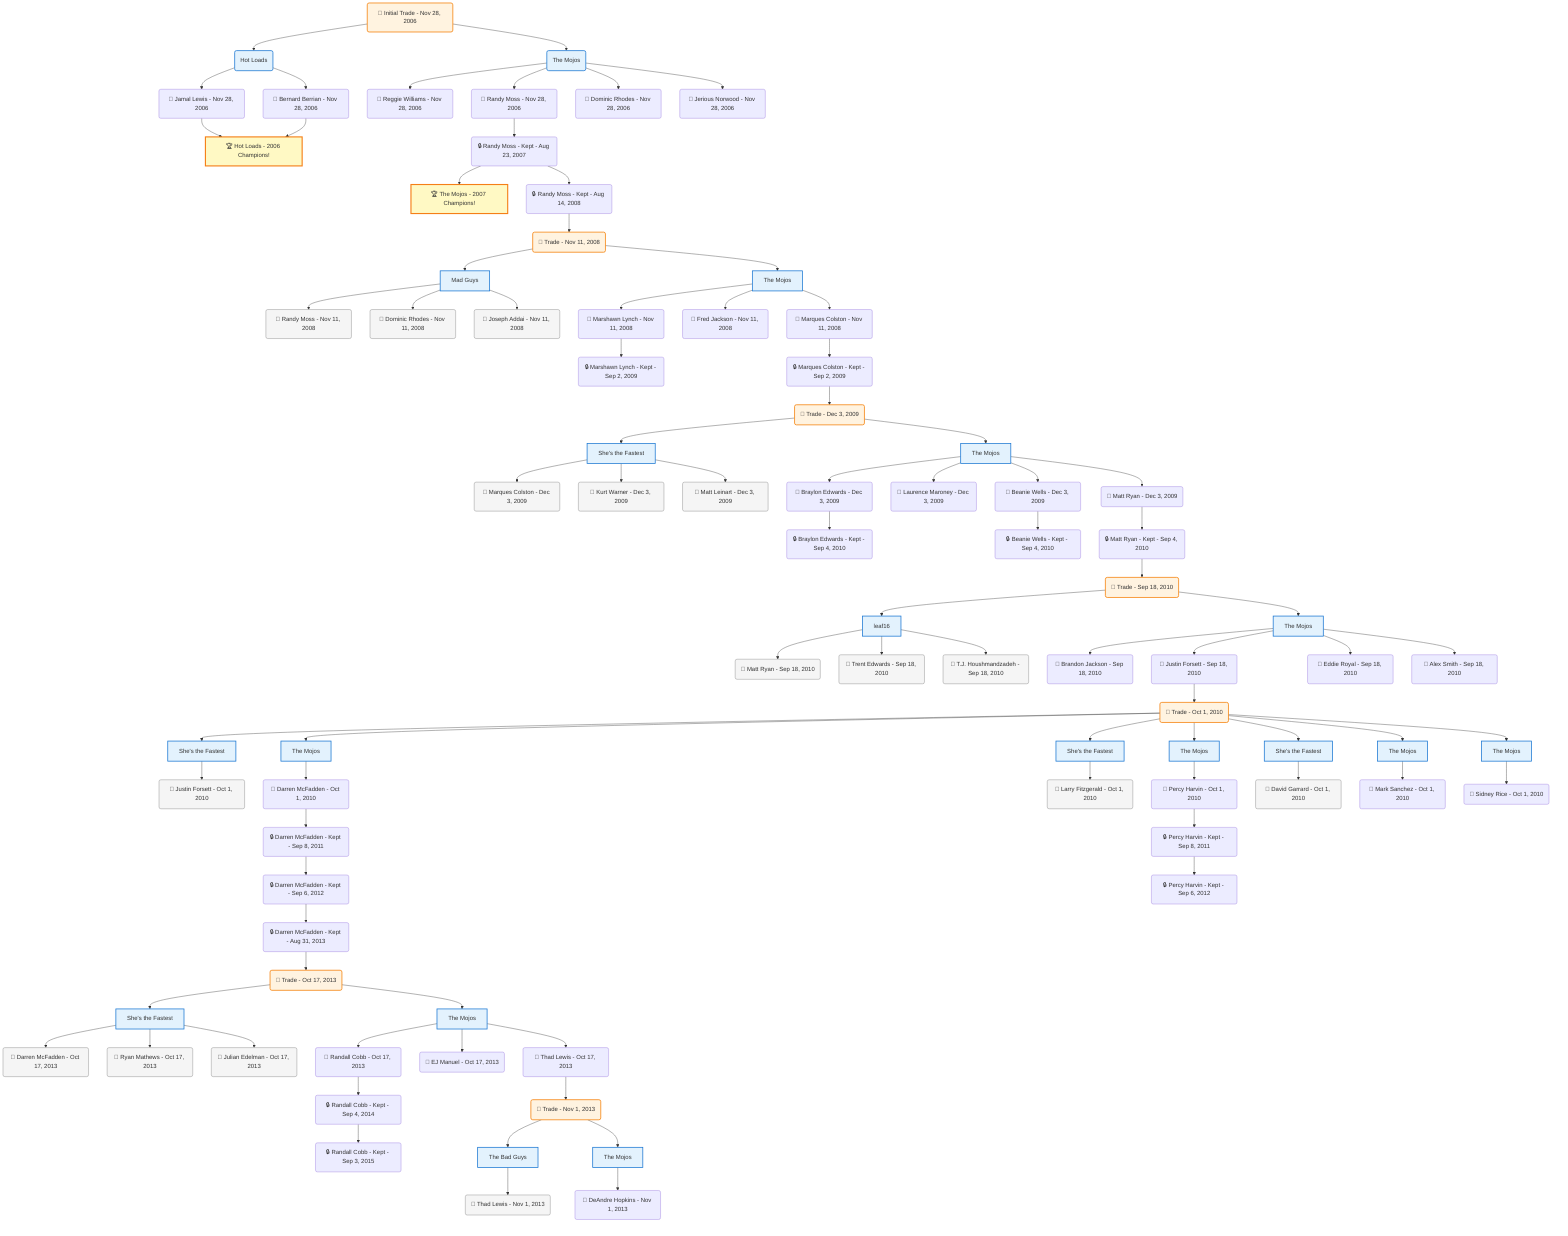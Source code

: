 flowchart TD

    TRADE_MAIN("🔄 Initial Trade - Nov 28, 2006")
    TEAM_1("Hot Loads")
    TEAM_2("The Mojos")
    NODE_0f1d9e0e-cd1c-4a60-b92e-202e6d935f55("🔄 Jamal Lewis - Nov 28, 2006")
    CHAMP_8e9f18ff-62c3-40e8-bb10-32f74cf4ee33_2006["🏆 Hot Loads - 2006 Champions!"]
    NODE_ea837e1f-1038-4fb7-b95d-79f8daf5279e("🔄 Randy Moss - Nov 28, 2006")
    NODE_948023de-1be7-4fea-a6b1-ce74c8ea2703("🔒 Randy Moss - Kept - Aug 23, 2007")
    CHAMP_bbe2d0ad-54cf-4c22-be82-b2a5f262a157_2007["🏆 The Mojos - 2007 Champions!"]
    NODE_76c11a40-51fb-4a0d-8c8c-2dd318625f2d("🔒 Randy Moss - Kept - Aug 14, 2008")
    TRADE_6798db21-367e-4650-aecc-0e1c95d218c9_3("🔄 Trade - Nov 11, 2008")
    TEAM_f5908944-6efd-40eb-af54-6c53004e0e2f_4["Mad Guys"]
    NODE_3fce7705-dd16-41d8-832f-99c179faf58b("🔄 Randy Moss - Nov 11, 2008")
    NODE_b8ffbf1c-7a5f-46fa-a1d3-1191d35db114("🔄 Dominic Rhodes - Nov 11, 2008")
    NODE_ad03f81a-4fb3-4ddd-af19-16136dca43ea("🔄 Joseph Addai - Nov 11, 2008")
    TEAM_bbe2d0ad-54cf-4c22-be82-b2a5f262a157_5["The Mojos"]
    NODE_9f1b91c7-3766-403e-a565-1e431d45c342("🔄 Marshawn Lynch - Nov 11, 2008")
    NODE_60b83268-80d6-48f6-8e5c-746f73fab6b7("🔒 Marshawn Lynch - Kept - Sep 2, 2009")
    NODE_0e11436e-f6b8-4944-83b9-a01495af4281("🔄 Fred Jackson - Nov 11, 2008")
    NODE_bae7b97b-9cd3-465f-96e8-dccd9024c915("🔄 Marques Colston - Nov 11, 2008")
    NODE_af7b6e3c-8f91-4c67-8653-db82c43cebcb("🔒 Marques Colston - Kept - Sep 2, 2009")
    TRADE_e8c7b327-7c15-4132-8918-1ccb803d3cb3_6("🔄 Trade - Dec 3, 2009")
    TEAM_4449259f-64af-44fd-9235-1facc0926234_7["She's the Fastest"]
    NODE_8f183324-b3dc-46b4-bbe0-76f206cb24ee("🔄 Marques Colston - Dec 3, 2009")
    NODE_6bc2416f-f57e-4b16-8235-be0b7609e651("🔄 Kurt Warner - Dec 3, 2009")
    NODE_1ef12492-61ee-4b66-bd62-daa01556b535("🔄 Matt Leinart - Dec 3, 2009")
    TEAM_bbe2d0ad-54cf-4c22-be82-b2a5f262a157_8["The Mojos"]
    NODE_8ad98370-e765-4528-899b-039fc791b409("🔄 Braylon Edwards - Dec 3, 2009")
    NODE_0a4c2ffa-7302-48b4-9754-171fc5704b60("🔒 Braylon Edwards - Kept - Sep 4, 2010")
    NODE_16e44121-7fef-4e60-a4d8-39d87a019805("🔄 Laurence Maroney - Dec 3, 2009")
    NODE_fb21570f-4fa7-4277-b242-752759ecd6ca("🔄 Beanie Wells - Dec 3, 2009")
    NODE_8c91506f-452a-42e9-95e9-16b27182ce5f("🔒 Beanie Wells - Kept - Sep 4, 2010")
    NODE_7ae52589-c36b-4b14-8fb9-f6b745ba608d("🔄 Matt Ryan - Dec 3, 2009")
    NODE_161c3409-60e1-4aaa-a9c8-78ec3f57e898("🔒 Matt Ryan - Kept - Sep 4, 2010")
    TRADE_4bbf1d58-12a6-4f34-b39a-af8e032b72b1_9("🔄 Trade - Sep 18, 2010")
    TEAM_66fb98f4-89a7-45f9-893a-b41d71e6249d_10["leaf16"]
    NODE_19910a83-4078-4194-bf9c-f51e4dc0a7fe("🔄 Matt Ryan - Sep 18, 2010")
    NODE_e2c3cc88-b1fa-4094-a03a-88fcbc82beda("🔄 Trent Edwards - Sep 18, 2010")
    NODE_5d7f1b23-3cbe-40d1-8a53-cfabf2c11ae7("🔄 T.J. Houshmandzadeh - Sep 18, 2010")
    TEAM_bbe2d0ad-54cf-4c22-be82-b2a5f262a157_11["The Mojos"]
    NODE_787723d5-5196-4781-83d5-7baf38a62a57("🔄 Brandon Jackson - Sep 18, 2010")
    NODE_265a865d-2e60-4f9e-8250-bc06479d8608("🔄 Justin Forsett - Sep 18, 2010")
    TRADE_b912a7e1-f712-428f-b96f-f4ca751967c5_12("🔄 Trade - Oct 1, 2010")
    TEAM_4449259f-64af-44fd-9235-1facc0926234_13["She's the Fastest"]
    NODE_85957a1a-4a31-4091-be02-d15f3e4c6ec6("🔄 Justin Forsett - Oct 1, 2010")
    TEAM_bbe2d0ad-54cf-4c22-be82-b2a5f262a157_14["The Mojos"]
    NODE_b503a368-d959-4481-81c6-0c91653820ea("🔄 Darren McFadden - Oct 1, 2010")
    NODE_1e66d3f2-a4e9-4c56-ac69-2a0532061193("🔒 Darren McFadden - Kept - Sep 8, 2011")
    NODE_85fd0ddf-e8e8-45e7-8114-54ae3e83b693("🔒 Darren McFadden - Kept - Sep 6, 2012")
    NODE_ed4f642a-6143-4489-834f-2eada703da8d("🔒 Darren McFadden - Kept - Aug 31, 2013")
    TRADE_fcf10500-db02-46a8-9a89-c4a2d85815fc_15("🔄 Trade - Oct 17, 2013")
    TEAM_4449259f-64af-44fd-9235-1facc0926234_16["She's the Fastest"]
    NODE_e0606256-17cf-4b6e-a9c9-649c69a2e1f5("🔄 Darren McFadden - Oct 17, 2013")
    NODE_dbb052b9-7c33-4309-8cf1-635d44e8929f("🔄 Ryan Mathews - Oct 17, 2013")
    NODE_f4da4534-c65e-4015-90d4-99025dc618f4("🔄 Julian Edelman - Oct 17, 2013")
    TEAM_bbe2d0ad-54cf-4c22-be82-b2a5f262a157_17["The Mojos"]
    NODE_c9c07495-9341-48a1-9037-3a2f269c5633("🔄 Randall Cobb - Oct 17, 2013")
    NODE_599446cb-453b-4fa0-9722-ef2ea988e862("🔒 Randall Cobb - Kept - Sep 4, 2014")
    NODE_3468982c-1bdb-491c-974c-b98b632da158("🔒 Randall Cobb - Kept - Sep 3, 2015")
    NODE_9064ca18-2fbc-44cf-a0ca-6489e618ef0e("🔄 EJ Manuel - Oct 17, 2013")
    NODE_3f7a46b8-b3e8-43a4-b9dc-7647ac155a92("🔄 Thad Lewis - Oct 17, 2013")
    TRADE_01cecce7-cf44-4d89-80e9-3f971004b6f3_18("🔄 Trade - Nov 1, 2013")
    TEAM_b2220d1a-ff75-4622-9757-09978901110f_19["The Bad Guys"]
    NODE_05a77ff3-0f86-4627-b21e-edbadb171cc0("🔄 Thad Lewis - Nov 1, 2013")
    TEAM_bbe2d0ad-54cf-4c22-be82-b2a5f262a157_20["The Mojos"]
    NODE_b532eb5d-66b5-421b-8217-c60a7dbd7cd4("🔄 DeAndre Hopkins - Nov 1, 2013")
    TEAM_4449259f-64af-44fd-9235-1facc0926234_21["She's the Fastest"]
    NODE_d82edf8c-a777-4f74-b05d-178830a17663("🔄 Larry Fitzgerald - Oct 1, 2010")
    TEAM_bbe2d0ad-54cf-4c22-be82-b2a5f262a157_22["The Mojos"]
    NODE_45443069-9936-4f80-9a63-3de717fa9d3c("🔄 Percy Harvin - Oct 1, 2010")
    NODE_50823ba7-04fb-430e-90ed-ee4c9e4271e4("🔒 Percy Harvin - Kept - Sep 8, 2011")
    NODE_af9777ac-99ff-4f9d-8fd6-c89871de65a2("🔒 Percy Harvin - Kept - Sep 6, 2012")
    TEAM_4449259f-64af-44fd-9235-1facc0926234_23["She's the Fastest"]
    NODE_949e5354-5967-4fa6-b67a-55ce24647446("🔄 David Garrard - Oct 1, 2010")
    TEAM_bbe2d0ad-54cf-4c22-be82-b2a5f262a157_24["The Mojos"]
    NODE_c78877d5-09d8-421e-96de-93ea06634f23("🔄 Mark Sanchez - Oct 1, 2010")
    TEAM_bbe2d0ad-54cf-4c22-be82-b2a5f262a157_25["The Mojos"]
    NODE_182ca3fb-4bcb-46b2-a0d5-ed597f5ca5c0("🔄 Sidney Rice - Oct 1, 2010")
    NODE_786c9658-b74e-4b67-b7ad-c6db74f9a065("🔄 Eddie Royal - Sep 18, 2010")
    NODE_f5beb189-2b39-41a8-8a01-d03d8829c310("🔄 Alex Smith - Sep 18, 2010")
    NODE_4a66e6f4-6850-46cb-ae70-91890578144f("🔄 Reggie Williams - Nov 28, 2006")
    NODE_7aed24a6-71ce-4ad3-8218-d5b6b4b8e796("🔄 Bernard Berrian - Nov 28, 2006")
    NODE_1695e839-8cd2-4d8b-ad6e-df55e29c78d9("🔄 Dominic Rhodes - Nov 28, 2006")
    NODE_cdf5dcda-2005-467e-afdb-f4c01462b89a("🔄 Jerious Norwood - Nov 28, 2006")

    TRADE_MAIN --> TEAM_1
    TRADE_MAIN --> TEAM_2
    TEAM_1 --> NODE_0f1d9e0e-cd1c-4a60-b92e-202e6d935f55
    NODE_0f1d9e0e-cd1c-4a60-b92e-202e6d935f55 --> CHAMP_8e9f18ff-62c3-40e8-bb10-32f74cf4ee33_2006
    TEAM_2 --> NODE_ea837e1f-1038-4fb7-b95d-79f8daf5279e
    NODE_ea837e1f-1038-4fb7-b95d-79f8daf5279e --> NODE_948023de-1be7-4fea-a6b1-ce74c8ea2703
    NODE_948023de-1be7-4fea-a6b1-ce74c8ea2703 --> CHAMP_bbe2d0ad-54cf-4c22-be82-b2a5f262a157_2007
    NODE_948023de-1be7-4fea-a6b1-ce74c8ea2703 --> NODE_76c11a40-51fb-4a0d-8c8c-2dd318625f2d
    NODE_76c11a40-51fb-4a0d-8c8c-2dd318625f2d --> TRADE_6798db21-367e-4650-aecc-0e1c95d218c9_3
    TRADE_6798db21-367e-4650-aecc-0e1c95d218c9_3 --> TEAM_f5908944-6efd-40eb-af54-6c53004e0e2f_4
    TEAM_f5908944-6efd-40eb-af54-6c53004e0e2f_4 --> NODE_3fce7705-dd16-41d8-832f-99c179faf58b
    TEAM_f5908944-6efd-40eb-af54-6c53004e0e2f_4 --> NODE_b8ffbf1c-7a5f-46fa-a1d3-1191d35db114
    TEAM_f5908944-6efd-40eb-af54-6c53004e0e2f_4 --> NODE_ad03f81a-4fb3-4ddd-af19-16136dca43ea
    TRADE_6798db21-367e-4650-aecc-0e1c95d218c9_3 --> TEAM_bbe2d0ad-54cf-4c22-be82-b2a5f262a157_5
    TEAM_bbe2d0ad-54cf-4c22-be82-b2a5f262a157_5 --> NODE_9f1b91c7-3766-403e-a565-1e431d45c342
    NODE_9f1b91c7-3766-403e-a565-1e431d45c342 --> NODE_60b83268-80d6-48f6-8e5c-746f73fab6b7
    TEAM_bbe2d0ad-54cf-4c22-be82-b2a5f262a157_5 --> NODE_0e11436e-f6b8-4944-83b9-a01495af4281
    TEAM_bbe2d0ad-54cf-4c22-be82-b2a5f262a157_5 --> NODE_bae7b97b-9cd3-465f-96e8-dccd9024c915
    NODE_bae7b97b-9cd3-465f-96e8-dccd9024c915 --> NODE_af7b6e3c-8f91-4c67-8653-db82c43cebcb
    NODE_af7b6e3c-8f91-4c67-8653-db82c43cebcb --> TRADE_e8c7b327-7c15-4132-8918-1ccb803d3cb3_6
    TRADE_e8c7b327-7c15-4132-8918-1ccb803d3cb3_6 --> TEAM_4449259f-64af-44fd-9235-1facc0926234_7
    TEAM_4449259f-64af-44fd-9235-1facc0926234_7 --> NODE_8f183324-b3dc-46b4-bbe0-76f206cb24ee
    TEAM_4449259f-64af-44fd-9235-1facc0926234_7 --> NODE_6bc2416f-f57e-4b16-8235-be0b7609e651
    TEAM_4449259f-64af-44fd-9235-1facc0926234_7 --> NODE_1ef12492-61ee-4b66-bd62-daa01556b535
    TRADE_e8c7b327-7c15-4132-8918-1ccb803d3cb3_6 --> TEAM_bbe2d0ad-54cf-4c22-be82-b2a5f262a157_8
    TEAM_bbe2d0ad-54cf-4c22-be82-b2a5f262a157_8 --> NODE_8ad98370-e765-4528-899b-039fc791b409
    NODE_8ad98370-e765-4528-899b-039fc791b409 --> NODE_0a4c2ffa-7302-48b4-9754-171fc5704b60
    TEAM_bbe2d0ad-54cf-4c22-be82-b2a5f262a157_8 --> NODE_16e44121-7fef-4e60-a4d8-39d87a019805
    TEAM_bbe2d0ad-54cf-4c22-be82-b2a5f262a157_8 --> NODE_fb21570f-4fa7-4277-b242-752759ecd6ca
    NODE_fb21570f-4fa7-4277-b242-752759ecd6ca --> NODE_8c91506f-452a-42e9-95e9-16b27182ce5f
    TEAM_bbe2d0ad-54cf-4c22-be82-b2a5f262a157_8 --> NODE_7ae52589-c36b-4b14-8fb9-f6b745ba608d
    NODE_7ae52589-c36b-4b14-8fb9-f6b745ba608d --> NODE_161c3409-60e1-4aaa-a9c8-78ec3f57e898
    NODE_161c3409-60e1-4aaa-a9c8-78ec3f57e898 --> TRADE_4bbf1d58-12a6-4f34-b39a-af8e032b72b1_9
    TRADE_4bbf1d58-12a6-4f34-b39a-af8e032b72b1_9 --> TEAM_66fb98f4-89a7-45f9-893a-b41d71e6249d_10
    TEAM_66fb98f4-89a7-45f9-893a-b41d71e6249d_10 --> NODE_19910a83-4078-4194-bf9c-f51e4dc0a7fe
    TEAM_66fb98f4-89a7-45f9-893a-b41d71e6249d_10 --> NODE_e2c3cc88-b1fa-4094-a03a-88fcbc82beda
    TEAM_66fb98f4-89a7-45f9-893a-b41d71e6249d_10 --> NODE_5d7f1b23-3cbe-40d1-8a53-cfabf2c11ae7
    TRADE_4bbf1d58-12a6-4f34-b39a-af8e032b72b1_9 --> TEAM_bbe2d0ad-54cf-4c22-be82-b2a5f262a157_11
    TEAM_bbe2d0ad-54cf-4c22-be82-b2a5f262a157_11 --> NODE_787723d5-5196-4781-83d5-7baf38a62a57
    TEAM_bbe2d0ad-54cf-4c22-be82-b2a5f262a157_11 --> NODE_265a865d-2e60-4f9e-8250-bc06479d8608
    NODE_265a865d-2e60-4f9e-8250-bc06479d8608 --> TRADE_b912a7e1-f712-428f-b96f-f4ca751967c5_12
    TRADE_b912a7e1-f712-428f-b96f-f4ca751967c5_12 --> TEAM_4449259f-64af-44fd-9235-1facc0926234_13
    TEAM_4449259f-64af-44fd-9235-1facc0926234_13 --> NODE_85957a1a-4a31-4091-be02-d15f3e4c6ec6
    TRADE_b912a7e1-f712-428f-b96f-f4ca751967c5_12 --> TEAM_bbe2d0ad-54cf-4c22-be82-b2a5f262a157_14
    TEAM_bbe2d0ad-54cf-4c22-be82-b2a5f262a157_14 --> NODE_b503a368-d959-4481-81c6-0c91653820ea
    NODE_b503a368-d959-4481-81c6-0c91653820ea --> NODE_1e66d3f2-a4e9-4c56-ac69-2a0532061193
    NODE_1e66d3f2-a4e9-4c56-ac69-2a0532061193 --> NODE_85fd0ddf-e8e8-45e7-8114-54ae3e83b693
    NODE_85fd0ddf-e8e8-45e7-8114-54ae3e83b693 --> NODE_ed4f642a-6143-4489-834f-2eada703da8d
    NODE_ed4f642a-6143-4489-834f-2eada703da8d --> TRADE_fcf10500-db02-46a8-9a89-c4a2d85815fc_15
    TRADE_fcf10500-db02-46a8-9a89-c4a2d85815fc_15 --> TEAM_4449259f-64af-44fd-9235-1facc0926234_16
    TEAM_4449259f-64af-44fd-9235-1facc0926234_16 --> NODE_e0606256-17cf-4b6e-a9c9-649c69a2e1f5
    TEAM_4449259f-64af-44fd-9235-1facc0926234_16 --> NODE_dbb052b9-7c33-4309-8cf1-635d44e8929f
    TEAM_4449259f-64af-44fd-9235-1facc0926234_16 --> NODE_f4da4534-c65e-4015-90d4-99025dc618f4
    TRADE_fcf10500-db02-46a8-9a89-c4a2d85815fc_15 --> TEAM_bbe2d0ad-54cf-4c22-be82-b2a5f262a157_17
    TEAM_bbe2d0ad-54cf-4c22-be82-b2a5f262a157_17 --> NODE_c9c07495-9341-48a1-9037-3a2f269c5633
    NODE_c9c07495-9341-48a1-9037-3a2f269c5633 --> NODE_599446cb-453b-4fa0-9722-ef2ea988e862
    NODE_599446cb-453b-4fa0-9722-ef2ea988e862 --> NODE_3468982c-1bdb-491c-974c-b98b632da158
    TEAM_bbe2d0ad-54cf-4c22-be82-b2a5f262a157_17 --> NODE_9064ca18-2fbc-44cf-a0ca-6489e618ef0e
    TEAM_bbe2d0ad-54cf-4c22-be82-b2a5f262a157_17 --> NODE_3f7a46b8-b3e8-43a4-b9dc-7647ac155a92
    NODE_3f7a46b8-b3e8-43a4-b9dc-7647ac155a92 --> TRADE_01cecce7-cf44-4d89-80e9-3f971004b6f3_18
    TRADE_01cecce7-cf44-4d89-80e9-3f971004b6f3_18 --> TEAM_b2220d1a-ff75-4622-9757-09978901110f_19
    TEAM_b2220d1a-ff75-4622-9757-09978901110f_19 --> NODE_05a77ff3-0f86-4627-b21e-edbadb171cc0
    TRADE_01cecce7-cf44-4d89-80e9-3f971004b6f3_18 --> TEAM_bbe2d0ad-54cf-4c22-be82-b2a5f262a157_20
    TEAM_bbe2d0ad-54cf-4c22-be82-b2a5f262a157_20 --> NODE_b532eb5d-66b5-421b-8217-c60a7dbd7cd4
    TRADE_b912a7e1-f712-428f-b96f-f4ca751967c5_12 --> TEAM_4449259f-64af-44fd-9235-1facc0926234_21
    TEAM_4449259f-64af-44fd-9235-1facc0926234_21 --> NODE_d82edf8c-a777-4f74-b05d-178830a17663
    TRADE_b912a7e1-f712-428f-b96f-f4ca751967c5_12 --> TEAM_bbe2d0ad-54cf-4c22-be82-b2a5f262a157_22
    TEAM_bbe2d0ad-54cf-4c22-be82-b2a5f262a157_22 --> NODE_45443069-9936-4f80-9a63-3de717fa9d3c
    NODE_45443069-9936-4f80-9a63-3de717fa9d3c --> NODE_50823ba7-04fb-430e-90ed-ee4c9e4271e4
    NODE_50823ba7-04fb-430e-90ed-ee4c9e4271e4 --> NODE_af9777ac-99ff-4f9d-8fd6-c89871de65a2
    TRADE_b912a7e1-f712-428f-b96f-f4ca751967c5_12 --> TEAM_4449259f-64af-44fd-9235-1facc0926234_23
    TEAM_4449259f-64af-44fd-9235-1facc0926234_23 --> NODE_949e5354-5967-4fa6-b67a-55ce24647446
    TRADE_b912a7e1-f712-428f-b96f-f4ca751967c5_12 --> TEAM_bbe2d0ad-54cf-4c22-be82-b2a5f262a157_24
    TEAM_bbe2d0ad-54cf-4c22-be82-b2a5f262a157_24 --> NODE_c78877d5-09d8-421e-96de-93ea06634f23
    TRADE_b912a7e1-f712-428f-b96f-f4ca751967c5_12 --> TEAM_bbe2d0ad-54cf-4c22-be82-b2a5f262a157_25
    TEAM_bbe2d0ad-54cf-4c22-be82-b2a5f262a157_25 --> NODE_182ca3fb-4bcb-46b2-a0d5-ed597f5ca5c0
    TEAM_bbe2d0ad-54cf-4c22-be82-b2a5f262a157_11 --> NODE_786c9658-b74e-4b67-b7ad-c6db74f9a065
    TEAM_bbe2d0ad-54cf-4c22-be82-b2a5f262a157_11 --> NODE_f5beb189-2b39-41a8-8a01-d03d8829c310
    TEAM_2 --> NODE_4a66e6f4-6850-46cb-ae70-91890578144f
    TEAM_1 --> NODE_7aed24a6-71ce-4ad3-8218-d5b6b4b8e796
    NODE_7aed24a6-71ce-4ad3-8218-d5b6b4b8e796 --> CHAMP_8e9f18ff-62c3-40e8-bb10-32f74cf4ee33_2006
    TEAM_2 --> NODE_1695e839-8cd2-4d8b-ad6e-df55e29c78d9
    TEAM_2 --> NODE_cdf5dcda-2005-467e-afdb-f4c01462b89a

    %% Node styling
    classDef teamNode fill:#e3f2fd,stroke:#1976d2,stroke-width:2px
    classDef tradeNode fill:#fff3e0,stroke:#f57c00,stroke-width:2px
    classDef playerNode fill:#f3e5f5,stroke:#7b1fa2,stroke-width:1px
    classDef nonRootPlayerNode fill:#f5f5f5,stroke:#757575,stroke-width:1px
    classDef endNode fill:#ffebee,stroke:#c62828,stroke-width:2px
    classDef waiverNode fill:#e8f5e8,stroke:#388e3c,stroke-width:2px
    classDef championshipNode fill:#fff9c4,stroke:#f57f17,stroke-width:3px

    class TEAM_1,TEAM_2,TEAM_f5908944-6efd-40eb-af54-6c53004e0e2f_4,TEAM_bbe2d0ad-54cf-4c22-be82-b2a5f262a157_5,TEAM_4449259f-64af-44fd-9235-1facc0926234_7,TEAM_bbe2d0ad-54cf-4c22-be82-b2a5f262a157_8,TEAM_66fb98f4-89a7-45f9-893a-b41d71e6249d_10,TEAM_bbe2d0ad-54cf-4c22-be82-b2a5f262a157_11,TEAM_4449259f-64af-44fd-9235-1facc0926234_13,TEAM_bbe2d0ad-54cf-4c22-be82-b2a5f262a157_14,TEAM_4449259f-64af-44fd-9235-1facc0926234_16,TEAM_bbe2d0ad-54cf-4c22-be82-b2a5f262a157_17,TEAM_b2220d1a-ff75-4622-9757-09978901110f_19,TEAM_bbe2d0ad-54cf-4c22-be82-b2a5f262a157_20,TEAM_4449259f-64af-44fd-9235-1facc0926234_21,TEAM_bbe2d0ad-54cf-4c22-be82-b2a5f262a157_22,TEAM_4449259f-64af-44fd-9235-1facc0926234_23,TEAM_bbe2d0ad-54cf-4c22-be82-b2a5f262a157_24,TEAM_bbe2d0ad-54cf-4c22-be82-b2a5f262a157_25 teamNode
    class CHAMP_8e9f18ff-62c3-40e8-bb10-32f74cf4ee33_2006,CHAMP_bbe2d0ad-54cf-4c22-be82-b2a5f262a157_2007 championshipNode
    class NODE_3fce7705-dd16-41d8-832f-99c179faf58b,NODE_b8ffbf1c-7a5f-46fa-a1d3-1191d35db114,NODE_ad03f81a-4fb3-4ddd-af19-16136dca43ea,NODE_8f183324-b3dc-46b4-bbe0-76f206cb24ee,NODE_6bc2416f-f57e-4b16-8235-be0b7609e651,NODE_1ef12492-61ee-4b66-bd62-daa01556b535,NODE_19910a83-4078-4194-bf9c-f51e4dc0a7fe,NODE_e2c3cc88-b1fa-4094-a03a-88fcbc82beda,NODE_5d7f1b23-3cbe-40d1-8a53-cfabf2c11ae7,NODE_85957a1a-4a31-4091-be02-d15f3e4c6ec6,NODE_e0606256-17cf-4b6e-a9c9-649c69a2e1f5,NODE_dbb052b9-7c33-4309-8cf1-635d44e8929f,NODE_f4da4534-c65e-4015-90d4-99025dc618f4,NODE_05a77ff3-0f86-4627-b21e-edbadb171cc0,NODE_d82edf8c-a777-4f74-b05d-178830a17663,NODE_949e5354-5967-4fa6-b67a-55ce24647446 nonRootPlayerNode
    class TRADE_MAIN,TRADE_6798db21-367e-4650-aecc-0e1c95d218c9_3,TRADE_e8c7b327-7c15-4132-8918-1ccb803d3cb3_6,TRADE_4bbf1d58-12a6-4f34-b39a-af8e032b72b1_9,TRADE_b912a7e1-f712-428f-b96f-f4ca751967c5_12,TRADE_fcf10500-db02-46a8-9a89-c4a2d85815fc_15,TRADE_01cecce7-cf44-4d89-80e9-3f971004b6f3_18 tradeNode